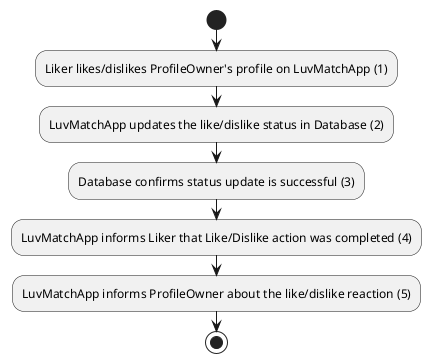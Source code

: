 @startuml

start

:Liker likes/dislikes ProfileOwner's profile on LuvMatchApp (1);

:LuvMatchApp updates the like/dislike status in Database (2);

:Database confirms status update is successful (3);

:LuvMatchApp informs Liker that Like/Dislike action was completed (4);

:LuvMatchApp informs ProfileOwner about the like/dislike reaction (5);

stop

@enduml